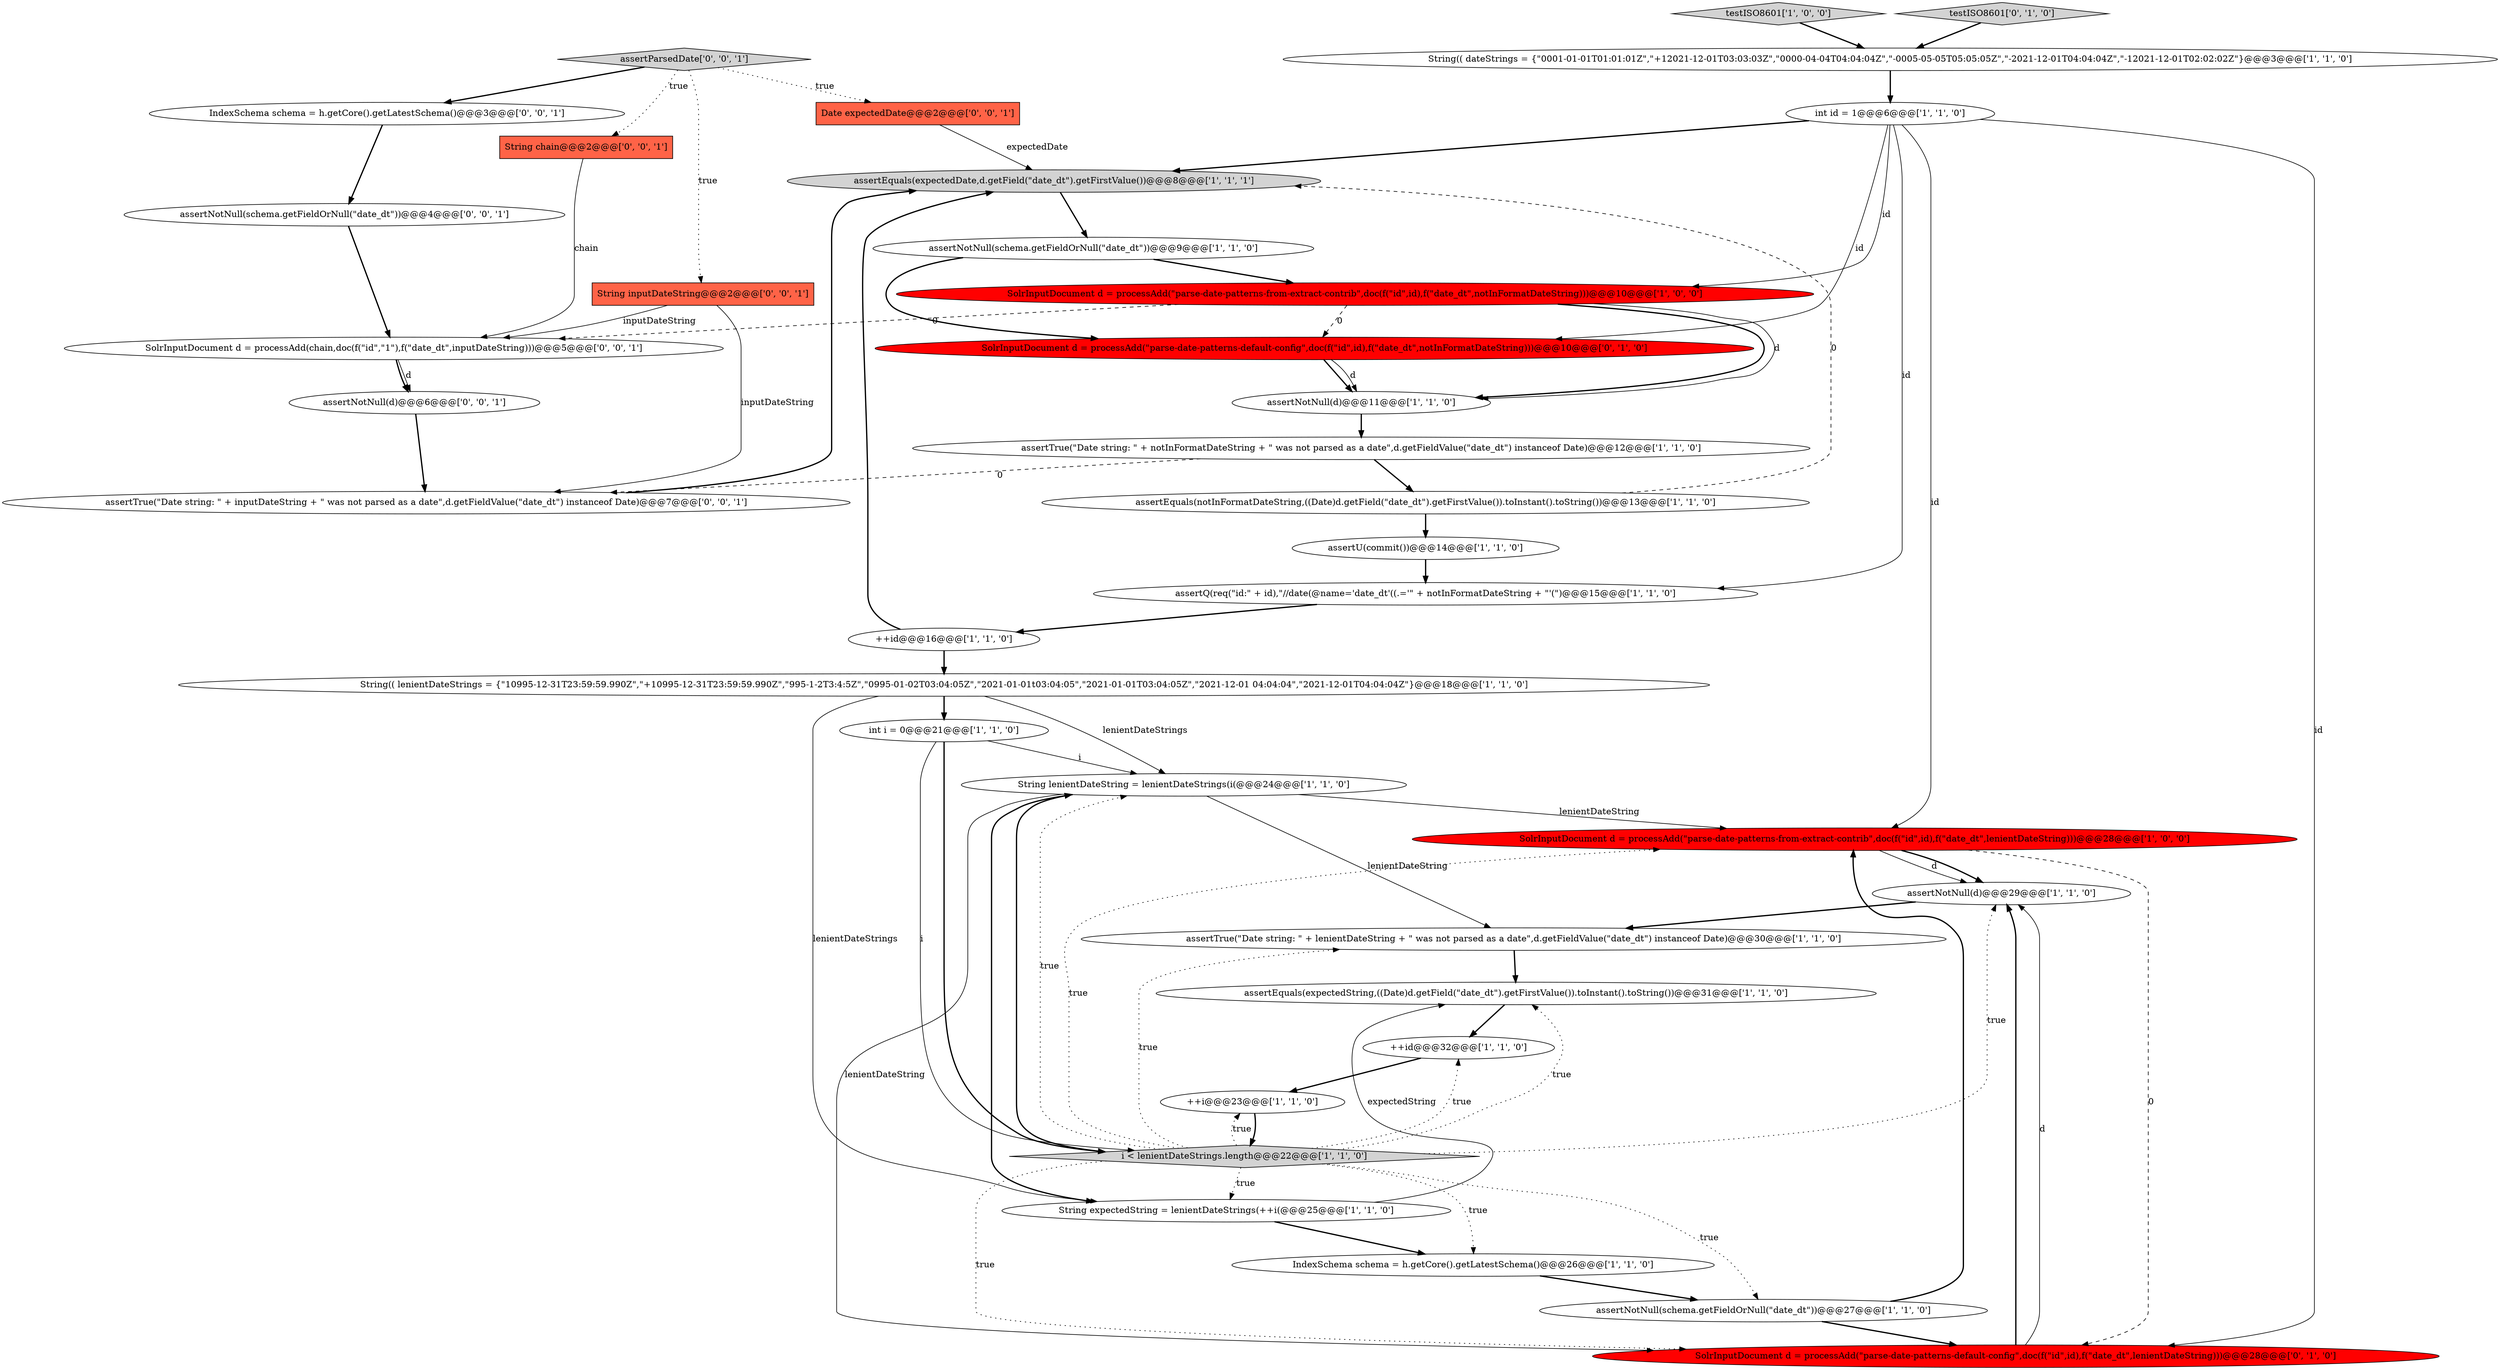 digraph {
30 [style = filled, label = "Date expectedDate@@@2@@@['0', '0', '1']", fillcolor = tomato, shape = box image = "AAA0AAABBB3BBB"];
14 [style = filled, label = "++id@@@16@@@['1', '1', '0']", fillcolor = white, shape = ellipse image = "AAA0AAABBB1BBB"];
7 [style = filled, label = "SolrInputDocument d = processAdd(\"parse-date-patterns-from-extract-contrib\",doc(f(\"id\",id),f(\"date_dt\",lenientDateString)))@@@28@@@['1', '0', '0']", fillcolor = red, shape = ellipse image = "AAA1AAABBB1BBB"];
5 [style = filled, label = "int i = 0@@@21@@@['1', '1', '0']", fillcolor = white, shape = ellipse image = "AAA0AAABBB1BBB"];
10 [style = filled, label = "String lenientDateString = lenientDateStrings(i(@@@24@@@['1', '1', '0']", fillcolor = white, shape = ellipse image = "AAA0AAABBB1BBB"];
16 [style = filled, label = "assertNotNull(d)@@@29@@@['1', '1', '0']", fillcolor = white, shape = ellipse image = "AAA0AAABBB1BBB"];
29 [style = filled, label = "String inputDateString@@@2@@@['0', '0', '1']", fillcolor = tomato, shape = box image = "AAA0AAABBB3BBB"];
28 [style = filled, label = "assertNotNull(d)@@@6@@@['0', '0', '1']", fillcolor = white, shape = ellipse image = "AAA0AAABBB3BBB"];
6 [style = filled, label = "String(( lenientDateStrings = {\"10995-12-31T23:59:59.990Z\",\"+10995-12-31T23:59:59.990Z\",\"995-1-2T3:4:5Z\",\"0995-01-02T03:04:05Z\",\"2021-01-01t03:04:05\",\"2021-01-01T03:04:05Z\",\"2021-12-01 04:04:04\",\"2021-12-01T04:04:04Z\"}@@@18@@@['1', '1', '0']", fillcolor = white, shape = ellipse image = "AAA0AAABBB1BBB"];
21 [style = filled, label = "assertTrue(\"Date string: \" + lenientDateString + \" was not parsed as a date\",d.getFieldValue(\"date_dt\") instanceof Date)@@@30@@@['1', '1', '0']", fillcolor = white, shape = ellipse image = "AAA0AAABBB1BBB"];
17 [style = filled, label = "String(( dateStrings = {\"0001-01-01T01:01:01Z\",\"+12021-12-01T03:03:03Z\",\"0000-04-04T04:04:04Z\",\"-0005-05-05T05:05:05Z\",\"-2021-12-01T04:04:04Z\",\"-12021-12-01T02:02:02Z\"}@@@3@@@['1', '1', '0']", fillcolor = white, shape = ellipse image = "AAA0AAABBB1BBB"];
2 [style = filled, label = "SolrInputDocument d = processAdd(\"parse-date-patterns-from-extract-contrib\",doc(f(\"id\",id),f(\"date_dt\",notInFormatDateString)))@@@10@@@['1', '0', '0']", fillcolor = red, shape = ellipse image = "AAA1AAABBB1BBB"];
18 [style = filled, label = "assertEquals(expectedDate,d.getField(\"date_dt\").getFirstValue())@@@8@@@['1', '1', '1']", fillcolor = lightgray, shape = ellipse image = "AAA0AAABBB1BBB"];
33 [style = filled, label = "String chain@@@2@@@['0', '0', '1']", fillcolor = tomato, shape = box image = "AAA0AAABBB3BBB"];
24 [style = filled, label = "assertTrue(\"Date string: \" + notInFormatDateString + \" was not parsed as a date\",d.getFieldValue(\"date_dt\") instanceof Date)@@@12@@@['1', '1', '0']", fillcolor = white, shape = ellipse image = "AAA0AAABBB1BBB"];
32 [style = filled, label = "assertTrue(\"Date string: \" + inputDateString + \" was not parsed as a date\",d.getFieldValue(\"date_dt\") instanceof Date)@@@7@@@['0', '0', '1']", fillcolor = white, shape = ellipse image = "AAA0AAABBB3BBB"];
15 [style = filled, label = "IndexSchema schema = h.getCore().getLatestSchema()@@@26@@@['1', '1', '0']", fillcolor = white, shape = ellipse image = "AAA0AAABBB1BBB"];
27 [style = filled, label = "SolrInputDocument d = processAdd(\"parse-date-patterns-default-config\",doc(f(\"id\",id),f(\"date_dt\",notInFormatDateString)))@@@10@@@['0', '1', '0']", fillcolor = red, shape = ellipse image = "AAA1AAABBB2BBB"];
4 [style = filled, label = "int id = 1@@@6@@@['1', '1', '0']", fillcolor = white, shape = ellipse image = "AAA0AAABBB1BBB"];
22 [style = filled, label = "assertU(commit())@@@14@@@['1', '1', '0']", fillcolor = white, shape = ellipse image = "AAA0AAABBB1BBB"];
23 [style = filled, label = "++id@@@32@@@['1', '1', '0']", fillcolor = white, shape = ellipse image = "AAA0AAABBB1BBB"];
35 [style = filled, label = "SolrInputDocument d = processAdd(chain,doc(f(\"id\",\"1\"),f(\"date_dt\",inputDateString)))@@@5@@@['0', '0', '1']", fillcolor = white, shape = ellipse image = "AAA0AAABBB3BBB"];
20 [style = filled, label = "i < lenientDateStrings.length@@@22@@@['1', '1', '0']", fillcolor = lightgray, shape = diamond image = "AAA0AAABBB1BBB"];
3 [style = filled, label = "assertNotNull(d)@@@11@@@['1', '1', '0']", fillcolor = white, shape = ellipse image = "AAA0AAABBB1BBB"];
19 [style = filled, label = "assertNotNull(schema.getFieldOrNull(\"date_dt\"))@@@27@@@['1', '1', '0']", fillcolor = white, shape = ellipse image = "AAA0AAABBB1BBB"];
26 [style = filled, label = "SolrInputDocument d = processAdd(\"parse-date-patterns-default-config\",doc(f(\"id\",id),f(\"date_dt\",lenientDateString)))@@@28@@@['0', '1', '0']", fillcolor = red, shape = ellipse image = "AAA1AAABBB2BBB"];
1 [style = filled, label = "assertNotNull(schema.getFieldOrNull(\"date_dt\"))@@@9@@@['1', '1', '0']", fillcolor = white, shape = ellipse image = "AAA0AAABBB1BBB"];
11 [style = filled, label = "assertEquals(expectedString,((Date)d.getField(\"date_dt\").getFirstValue()).toInstant().toString())@@@31@@@['1', '1', '0']", fillcolor = white, shape = ellipse image = "AAA0AAABBB1BBB"];
36 [style = filled, label = "IndexSchema schema = h.getCore().getLatestSchema()@@@3@@@['0', '0', '1']", fillcolor = white, shape = ellipse image = "AAA0AAABBB3BBB"];
9 [style = filled, label = "assertEquals(notInFormatDateString,((Date)d.getField(\"date_dt\").getFirstValue()).toInstant().toString())@@@13@@@['1', '1', '0']", fillcolor = white, shape = ellipse image = "AAA0AAABBB1BBB"];
13 [style = filled, label = "String expectedString = lenientDateStrings(++i(@@@25@@@['1', '1', '0']", fillcolor = white, shape = ellipse image = "AAA0AAABBB1BBB"];
31 [style = filled, label = "assertParsedDate['0', '0', '1']", fillcolor = lightgray, shape = diamond image = "AAA0AAABBB3BBB"];
0 [style = filled, label = "assertQ(req(\"id:\" + id),\"//date(@name='date_dt'((.='\" + notInFormatDateString + \"'(\")@@@15@@@['1', '1', '0']", fillcolor = white, shape = ellipse image = "AAA0AAABBB1BBB"];
12 [style = filled, label = "++i@@@23@@@['1', '1', '0']", fillcolor = white, shape = ellipse image = "AAA0AAABBB1BBB"];
34 [style = filled, label = "assertNotNull(schema.getFieldOrNull(\"date_dt\"))@@@4@@@['0', '0', '1']", fillcolor = white, shape = ellipse image = "AAA0AAABBB3BBB"];
8 [style = filled, label = "testISO8601['1', '0', '0']", fillcolor = lightgray, shape = diamond image = "AAA0AAABBB1BBB"];
25 [style = filled, label = "testISO8601['0', '1', '0']", fillcolor = lightgray, shape = diamond image = "AAA0AAABBB2BBB"];
9->22 [style = bold, label=""];
13->11 [style = solid, label="expectedString"];
36->34 [style = bold, label=""];
20->11 [style = dotted, label="true"];
3->24 [style = bold, label=""];
5->20 [style = bold, label=""];
5->20 [style = solid, label="i"];
2->35 [style = dashed, label="0"];
4->2 [style = solid, label="id"];
9->18 [style = dashed, label="0"];
2->3 [style = bold, label=""];
20->26 [style = dotted, label="true"];
27->3 [style = bold, label=""];
1->27 [style = bold, label=""];
4->7 [style = solid, label="id"];
2->27 [style = dashed, label="0"];
20->15 [style = dotted, label="true"];
12->20 [style = bold, label=""];
31->36 [style = bold, label=""];
4->18 [style = bold, label=""];
7->16 [style = solid, label="d"];
29->32 [style = solid, label="inputDateString"];
20->21 [style = dotted, label="true"];
20->7 [style = dotted, label="true"];
15->19 [style = bold, label=""];
29->35 [style = solid, label="inputDateString"];
4->27 [style = solid, label="id"];
25->17 [style = bold, label=""];
31->33 [style = dotted, label="true"];
20->16 [style = dotted, label="true"];
28->32 [style = bold, label=""];
20->10 [style = bold, label=""];
33->35 [style = solid, label="chain"];
10->21 [style = solid, label="lenientDateString"];
6->13 [style = solid, label="lenientDateStrings"];
8->17 [style = bold, label=""];
35->28 [style = bold, label=""];
26->16 [style = bold, label=""];
31->30 [style = dotted, label="true"];
6->5 [style = bold, label=""];
24->32 [style = dashed, label="0"];
0->14 [style = bold, label=""];
4->26 [style = solid, label="id"];
22->0 [style = bold, label=""];
18->1 [style = bold, label=""];
10->13 [style = bold, label=""];
21->11 [style = bold, label=""];
27->3 [style = solid, label="d"];
10->26 [style = solid, label="lenientDateString"];
35->28 [style = solid, label="d"];
16->21 [style = bold, label=""];
19->26 [style = bold, label=""];
26->16 [style = solid, label="d"];
10->7 [style = solid, label="lenientDateString"];
7->16 [style = bold, label=""];
20->10 [style = dotted, label="true"];
20->23 [style = dotted, label="true"];
14->18 [style = bold, label=""];
23->12 [style = bold, label=""];
1->2 [style = bold, label=""];
20->12 [style = dotted, label="true"];
13->15 [style = bold, label=""];
34->35 [style = bold, label=""];
32->18 [style = bold, label=""];
30->18 [style = solid, label="expectedDate"];
20->13 [style = dotted, label="true"];
20->19 [style = dotted, label="true"];
31->29 [style = dotted, label="true"];
7->26 [style = dashed, label="0"];
5->10 [style = solid, label="i"];
11->23 [style = bold, label=""];
19->7 [style = bold, label=""];
14->6 [style = bold, label=""];
17->4 [style = bold, label=""];
6->10 [style = solid, label="lenientDateStrings"];
24->9 [style = bold, label=""];
2->3 [style = solid, label="d"];
4->0 [style = solid, label="id"];
}
